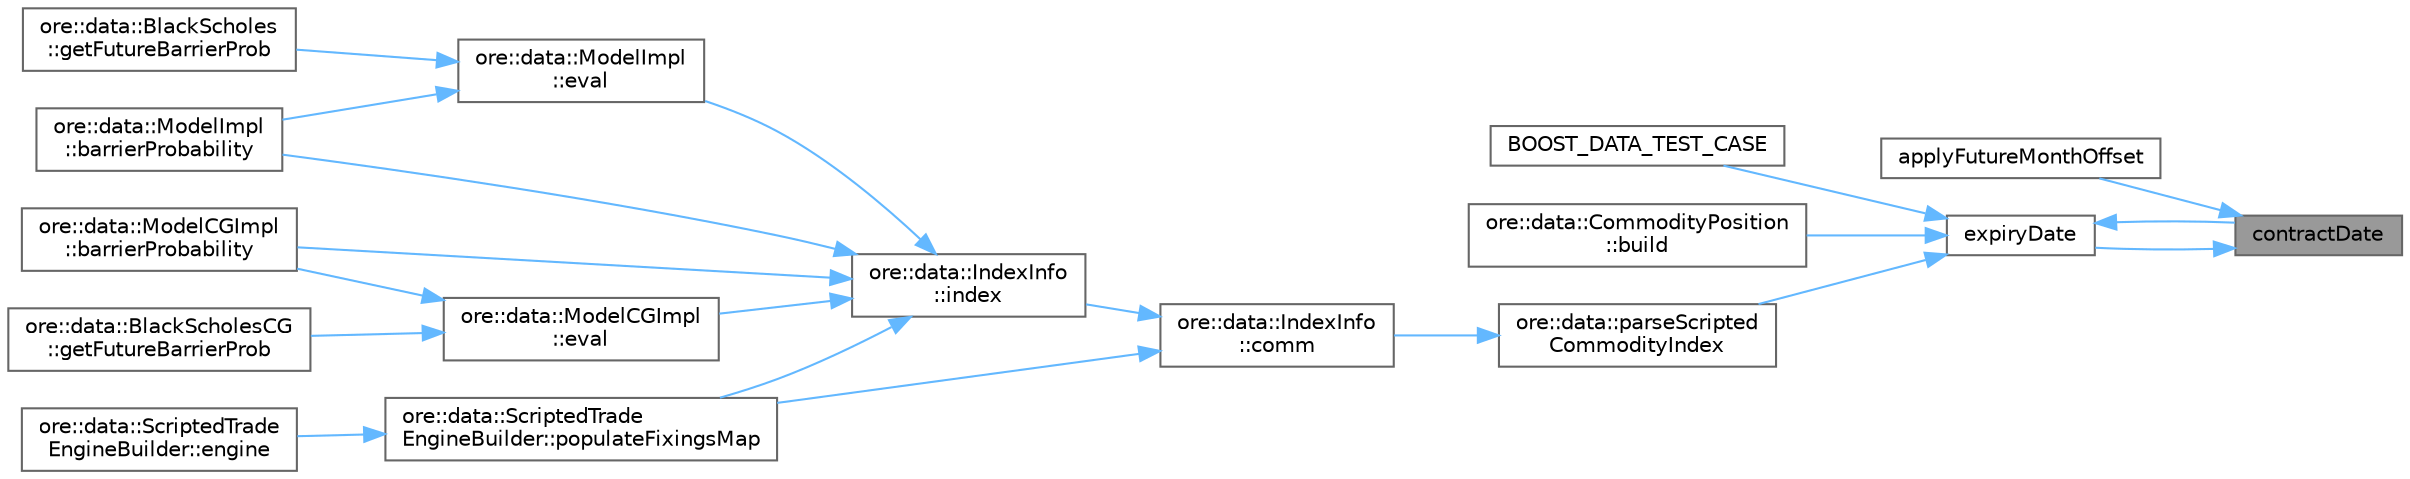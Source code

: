 digraph "contractDate"
{
 // INTERACTIVE_SVG=YES
 // LATEX_PDF_SIZE
  bgcolor="transparent";
  edge [fontname=Helvetica,fontsize=10,labelfontname=Helvetica,labelfontsize=10];
  node [fontname=Helvetica,fontsize=10,shape=box,height=0.2,width=0.4];
  rankdir="RL";
  Node1 [label="contractDate",height=0.2,width=0.4,color="gray40", fillcolor="grey60", style="filled", fontcolor="black",tooltip=" "];
  Node1 -> Node2 [dir="back",color="steelblue1",style="solid"];
  Node2 [label="applyFutureMonthOffset",height=0.2,width=0.4,color="grey40", fillcolor="white", style="filled",URL="$classore_1_1data_1_1_conventions_based_future_expiry.html#a7dcbb077a2236bb3e11306e8ca392a36",tooltip=" "];
  Node1 -> Node3 [dir="back",color="steelblue1",style="solid"];
  Node3 [label="expiryDate",height=0.2,width=0.4,color="grey40", fillcolor="white", style="filled",URL="$classore_1_1data_1_1_conventions_based_future_expiry.html#a7fca9325c213578c4b07e8e8de5a7dfa",tooltip=" "];
  Node3 -> Node4 [dir="back",color="steelblue1",style="solid"];
  Node4 [label="BOOST_DATA_TEST_CASE",height=0.2,width=0.4,color="grey40", fillcolor="white", style="filled",URL="$test_2conventionsbasedfutureexpiry_8cpp.html#afeaab8386141406f310f9e2ef058b56c",tooltip=" "];
  Node3 -> Node5 [dir="back",color="steelblue1",style="solid"];
  Node5 [label="ore::data::CommodityPosition\l::build",height=0.2,width=0.4,color="grey40", fillcolor="white", style="filled",URL="$classore_1_1data_1_1_commodity_position.html#ab1db499ff5e65c59fd2009d62276fdaf",tooltip=" "];
  Node3 -> Node1 [dir="back",color="steelblue1",style="solid"];
  Node3 -> Node6 [dir="back",color="steelblue1",style="solid"];
  Node6 [label="ore::data::parseScripted\lCommodityIndex",height=0.2,width=0.4,color="grey40", fillcolor="white", style="filled",URL="$namespaceore_1_1data.html#af114683924c454a25c16c32f58dbe8bf",tooltip=" "];
  Node6 -> Node7 [dir="back",color="steelblue1",style="solid"];
  Node7 [label="ore::data::IndexInfo\l::comm",height=0.2,width=0.4,color="grey40", fillcolor="white", style="filled",URL="$classore_1_1data_1_1_index_info.html#abafc48290dd88aec0e49edaa1d08c02e",tooltip=" "];
  Node7 -> Node8 [dir="back",color="steelblue1",style="solid"];
  Node8 [label="ore::data::IndexInfo\l::index",height=0.2,width=0.4,color="grey40", fillcolor="white", style="filled",URL="$classore_1_1data_1_1_index_info.html#a048b99d07832f71a6ff085a8f1fcb3c9",tooltip=" "];
  Node8 -> Node9 [dir="back",color="steelblue1",style="solid"];
  Node9 [label="ore::data::ModelImpl\l::barrierProbability",height=0.2,width=0.4,color="grey40", fillcolor="white", style="filled",URL="$classore_1_1data_1_1_model_impl.html#a4ac21d3f7cd5f0f32151f1a7f55b5c08",tooltip=" "];
  Node8 -> Node10 [dir="back",color="steelblue1",style="solid"];
  Node10 [label="ore::data::ModelCGImpl\l::barrierProbability",height=0.2,width=0.4,color="grey40", fillcolor="white", style="filled",URL="$classore_1_1data_1_1_model_c_g_impl.html#a935b238fcd1d59e45582e83c9de40ba8",tooltip=" "];
  Node8 -> Node11 [dir="back",color="steelblue1",style="solid"];
  Node11 [label="ore::data::ModelCGImpl\l::eval",height=0.2,width=0.4,color="grey40", fillcolor="white", style="filled",URL="$classore_1_1data_1_1_model_c_g_impl.html#af4890e5ce9f5da39271fcd03a5fa4ded",tooltip=" "];
  Node11 -> Node10 [dir="back",color="steelblue1",style="solid"];
  Node11 -> Node12 [dir="back",color="steelblue1",style="solid"];
  Node12 [label="ore::data::BlackScholesCG\l::getFutureBarrierProb",height=0.2,width=0.4,color="grey40", fillcolor="white", style="filled",URL="$classore_1_1data_1_1_black_scholes_c_g.html#a4881d30442518e57e72ec865222d5940",tooltip=" "];
  Node8 -> Node13 [dir="back",color="steelblue1",style="solid"];
  Node13 [label="ore::data::ModelImpl\l::eval",height=0.2,width=0.4,color="grey40", fillcolor="white", style="filled",URL="$classore_1_1data_1_1_model_impl.html#a81a2b43ee72d5f48b3882dd1f906f753",tooltip=" "];
  Node13 -> Node9 [dir="back",color="steelblue1",style="solid"];
  Node13 -> Node14 [dir="back",color="steelblue1",style="solid"];
  Node14 [label="ore::data::BlackScholes\l::getFutureBarrierProb",height=0.2,width=0.4,color="grey40", fillcolor="white", style="filled",URL="$classore_1_1data_1_1_black_scholes.html#a1750263c28cbb6063301d48df87c0541",tooltip=" "];
  Node8 -> Node15 [dir="back",color="steelblue1",style="solid"];
  Node15 [label="ore::data::ScriptedTrade\lEngineBuilder::populateFixingsMap",height=0.2,width=0.4,color="grey40", fillcolor="white", style="filled",URL="$classore_1_1data_1_1_scripted_trade_engine_builder.html#ae84ff5f56b92bdffaec8771a2cf24cb2",tooltip=" "];
  Node15 -> Node16 [dir="back",color="steelblue1",style="solid"];
  Node16 [label="ore::data::ScriptedTrade\lEngineBuilder::engine",height=0.2,width=0.4,color="grey40", fillcolor="white", style="filled",URL="$classore_1_1data_1_1_scripted_trade_engine_builder.html#afa7bc32050325672e45000b32d62ec0b",tooltip=" "];
  Node7 -> Node15 [dir="back",color="steelblue1",style="solid"];
}
